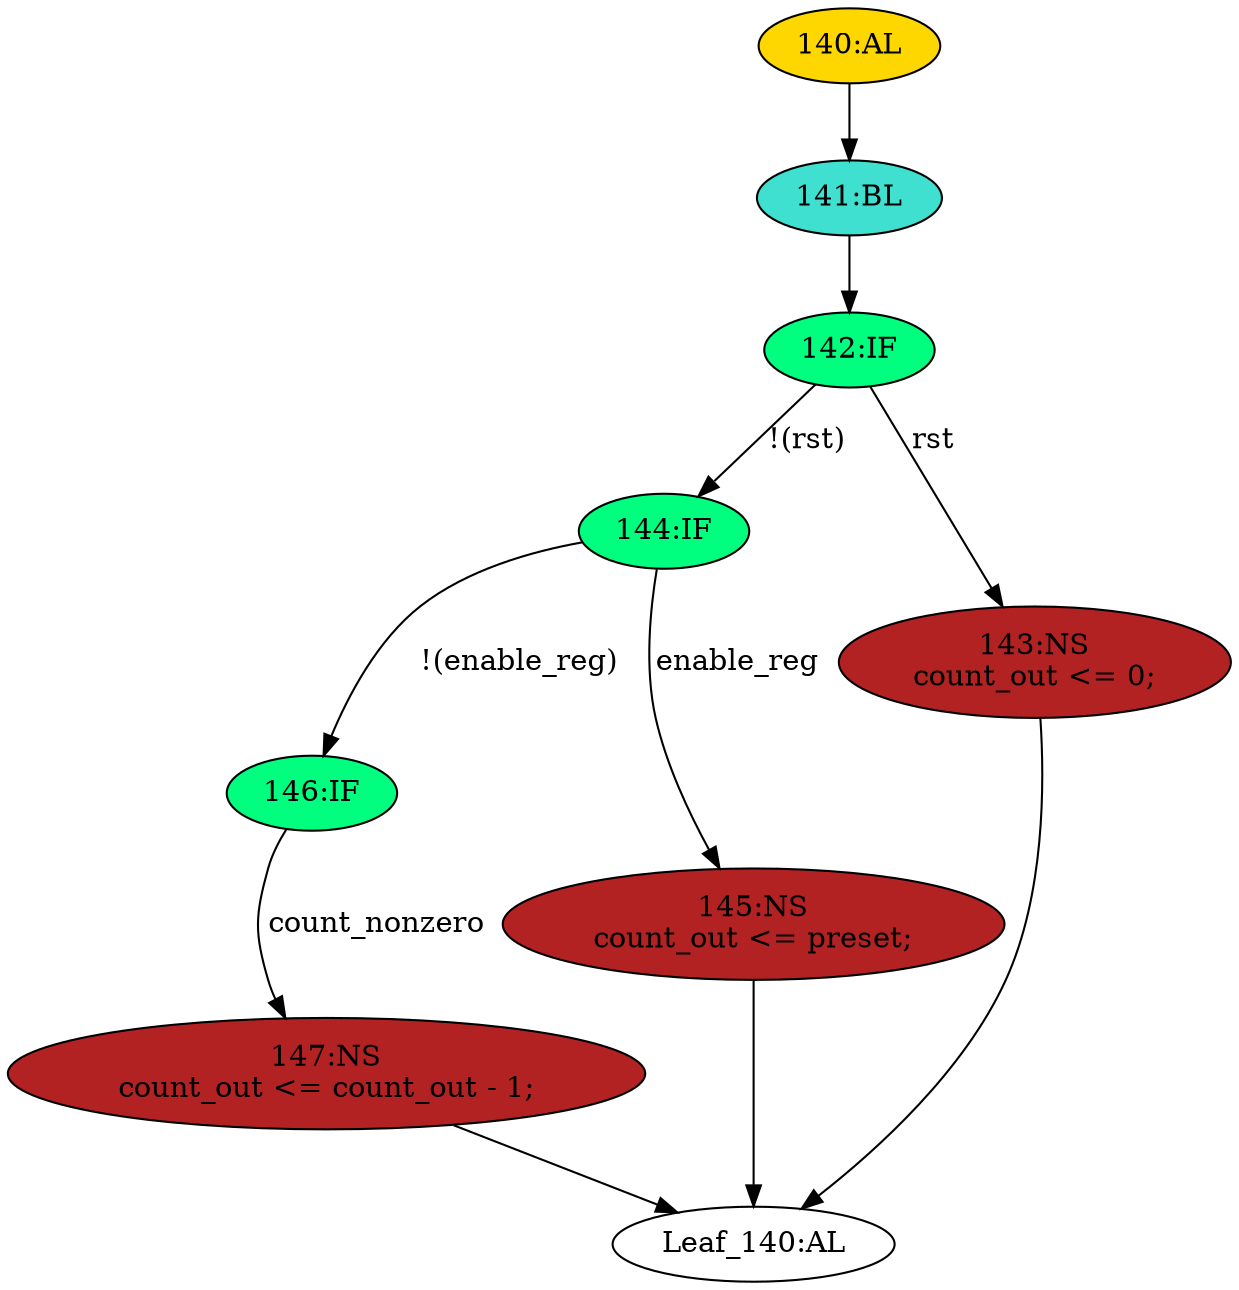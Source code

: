strict digraph "" {
	node [label="\N"];
	"140:AL"	 [ast="<pyverilog.vparser.ast.Always object at 0x7f284bca4e90>",
		clk_sens=True,
		fillcolor=gold,
		label="140:AL",
		sens="['clk']",
		statements="[]",
		style=filled,
		typ=Always,
		use_var="['rst', 'count_nonzero', 'enable_reg', 'count_out']"];
	"141:BL"	 [ast="<pyverilog.vparser.ast.Block object at 0x7f284bca4c90>",
		fillcolor=turquoise,
		label="141:BL",
		statements="[]",
		style=filled,
		typ=Block];
	"140:AL" -> "141:BL"	 [cond="[]",
		lineno=None];
	"144:IF"	 [ast="<pyverilog.vparser.ast.IfStatement object at 0x7f284bca4ad0>",
		fillcolor=springgreen,
		label="144:IF",
		statements="[]",
		style=filled,
		typ=IfStatement];
	"146:IF"	 [ast="<pyverilog.vparser.ast.IfStatement object at 0x7f284bca4790>",
		fillcolor=springgreen,
		label="146:IF",
		statements="[]",
		style=filled,
		typ=IfStatement];
	"144:IF" -> "146:IF"	 [cond="['enable_reg']",
		label="!(enable_reg)",
		lineno=144];
	"145:NS"	 [ast="<pyverilog.vparser.ast.NonblockingSubstitution object at 0x7f284bca4b10>",
		fillcolor=firebrick,
		label="145:NS
count_out <= preset;",
		statements="[<pyverilog.vparser.ast.NonblockingSubstitution object at 0x7f284bca4b10>]",
		style=filled,
		typ=NonblockingSubstitution];
	"144:IF" -> "145:NS"	 [cond="['enable_reg']",
		label=enable_reg,
		lineno=144];
	"142:IF"	 [ast="<pyverilog.vparser.ast.IfStatement object at 0x7f284bca4cd0>",
		fillcolor=springgreen,
		label="142:IF",
		statements="[]",
		style=filled,
		typ=IfStatement];
	"141:BL" -> "142:IF"	 [cond="[]",
		lineno=None];
	"142:IF" -> "144:IF"	 [cond="['rst']",
		label="!(rst)",
		lineno=142];
	"143:NS"	 [ast="<pyverilog.vparser.ast.NonblockingSubstitution object at 0x7f284bca4d10>",
		fillcolor=firebrick,
		label="143:NS
count_out <= 0;",
		statements="[<pyverilog.vparser.ast.NonblockingSubstitution object at 0x7f284bca4d10>]",
		style=filled,
		typ=NonblockingSubstitution];
	"142:IF" -> "143:NS"	 [cond="['rst']",
		label=rst,
		lineno=142];
	"147:NS"	 [ast="<pyverilog.vparser.ast.NonblockingSubstitution object at 0x7f284bca4850>",
		fillcolor=firebrick,
		label="147:NS
count_out <= count_out - 1;",
		statements="[<pyverilog.vparser.ast.NonblockingSubstitution object at 0x7f284bca4850>]",
		style=filled,
		typ=NonblockingSubstitution];
	"146:IF" -> "147:NS"	 [cond="['count_nonzero']",
		label=count_nonzero,
		lineno=146];
	"Leaf_140:AL"	 [def_var="['count_out']",
		label="Leaf_140:AL"];
	"145:NS" -> "Leaf_140:AL"	 [cond="[]",
		lineno=None];
	"143:NS" -> "Leaf_140:AL"	 [cond="[]",
		lineno=None];
	"147:NS" -> "Leaf_140:AL"	 [cond="[]",
		lineno=None];
}
